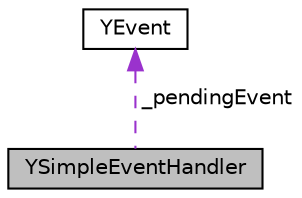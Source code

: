 digraph "YSimpleEventHandler"
{
 // LATEX_PDF_SIZE
  edge [fontname="Helvetica",fontsize="10",labelfontname="Helvetica",labelfontsize="10"];
  node [fontname="Helvetica",fontsize="10",shape=record];
  Node1 [label="YSimpleEventHandler",height=0.2,width=0.4,color="black", fillcolor="grey75", style="filled", fontcolor="black",tooltip=" "];
  Node2 -> Node1 [dir="back",color="darkorchid3",fontsize="10",style="dashed",label=" _pendingEvent" ,fontname="Helvetica"];
  Node2 [label="YEvent",height=0.2,width=0.4,color="black", fillcolor="white", style="filled",URL="$classYEvent.html",tooltip=" "];
}
